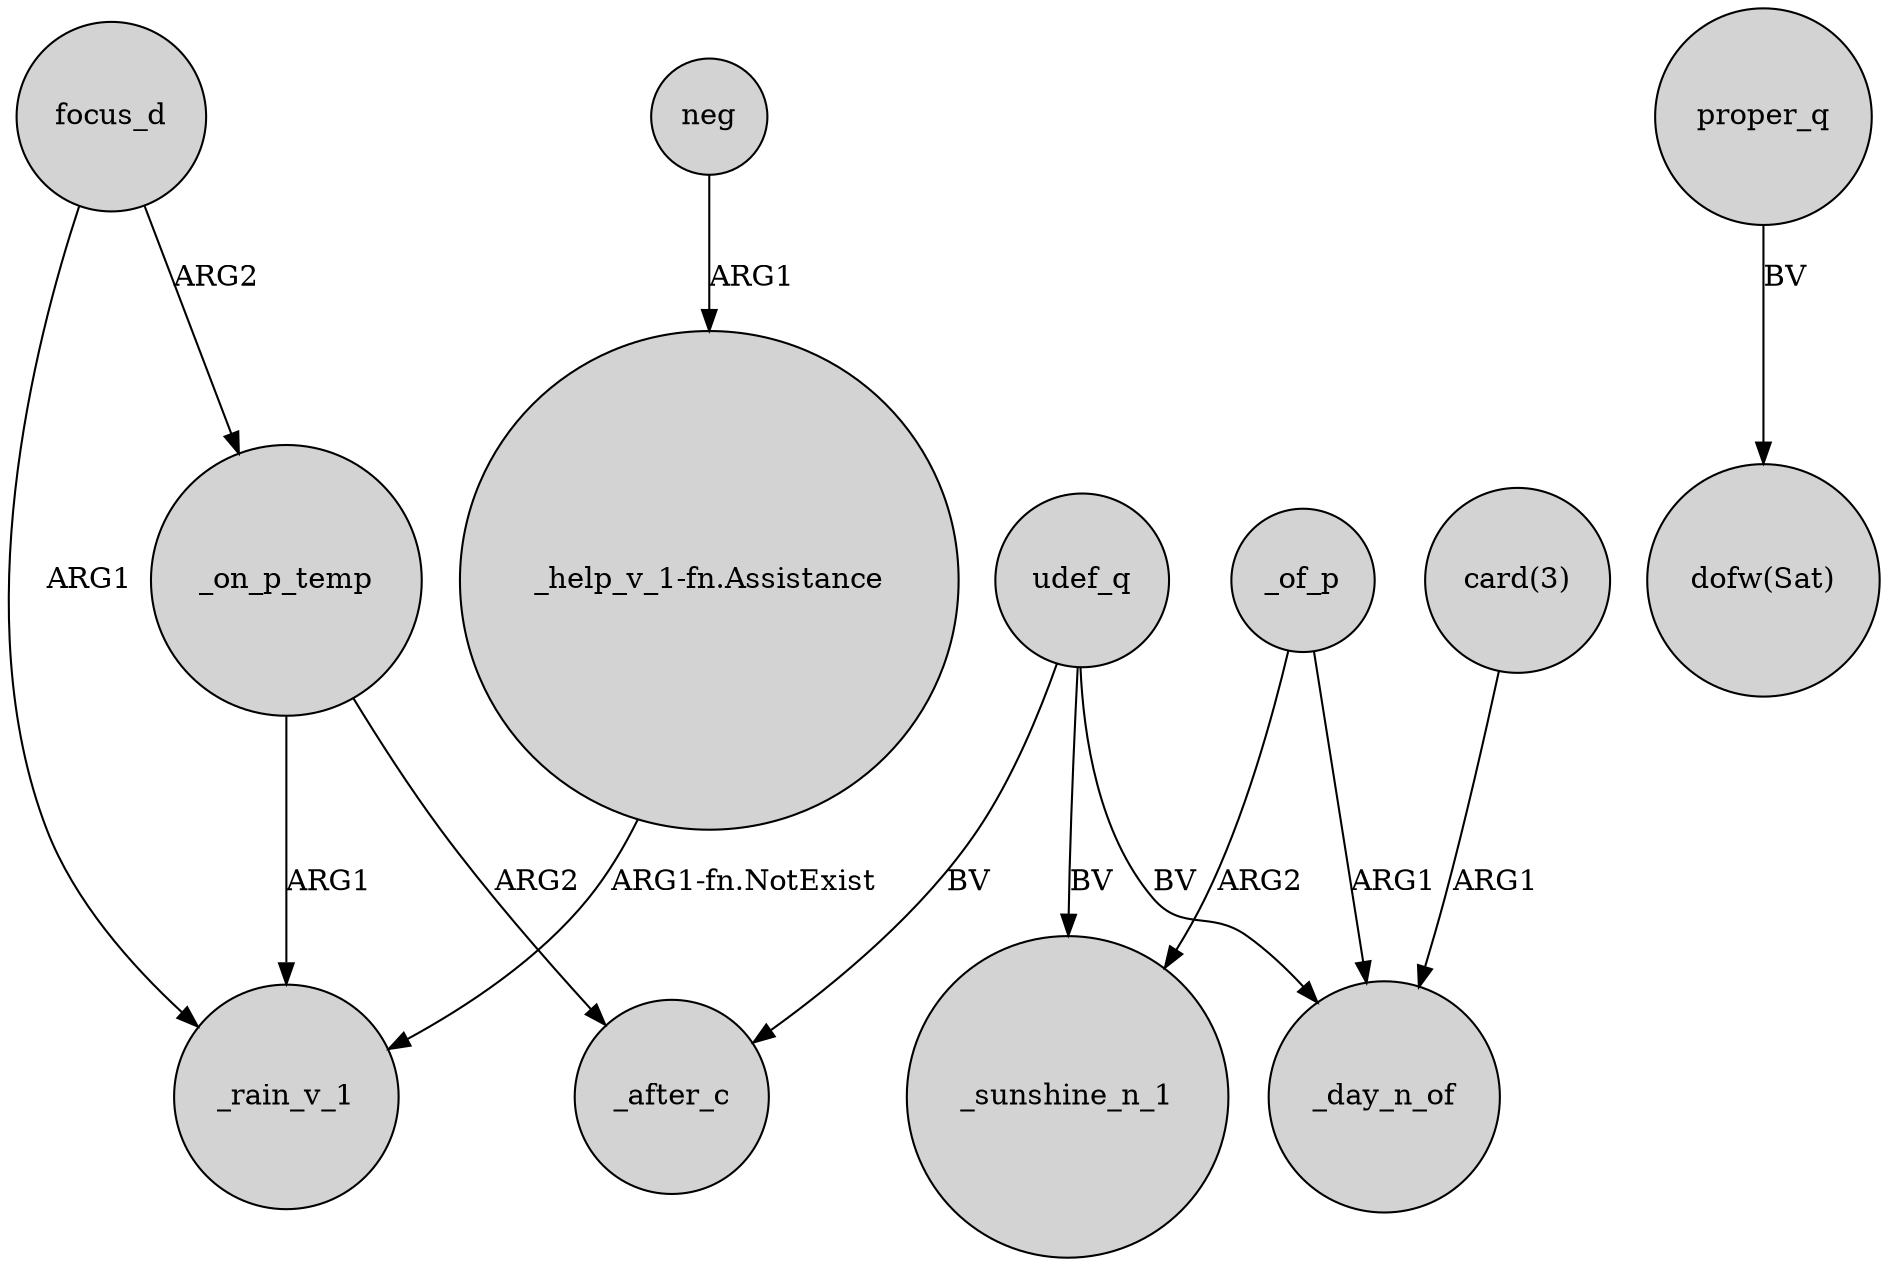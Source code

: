 digraph {
	node [shape=circle style=filled]
	udef_q -> _after_c [label=BV]
	_on_p_temp -> _rain_v_1 [label=ARG1]
	udef_q -> _day_n_of [label=BV]
	proper_q -> "dofw(Sat)" [label=BV]
	udef_q -> _sunshine_n_1 [label=BV]
	_of_p -> _sunshine_n_1 [label=ARG2]
	neg -> "_help_v_1-fn.Assistance" [label=ARG1]
	focus_d -> _on_p_temp [label=ARG2]
	focus_d -> _rain_v_1 [label=ARG1]
	"card(3)" -> _day_n_of [label=ARG1]
	_of_p -> _day_n_of [label=ARG1]
	"_help_v_1-fn.Assistance" -> _rain_v_1 [label="ARG1-fn.NotExist"]
	_on_p_temp -> _after_c [label=ARG2]
}
